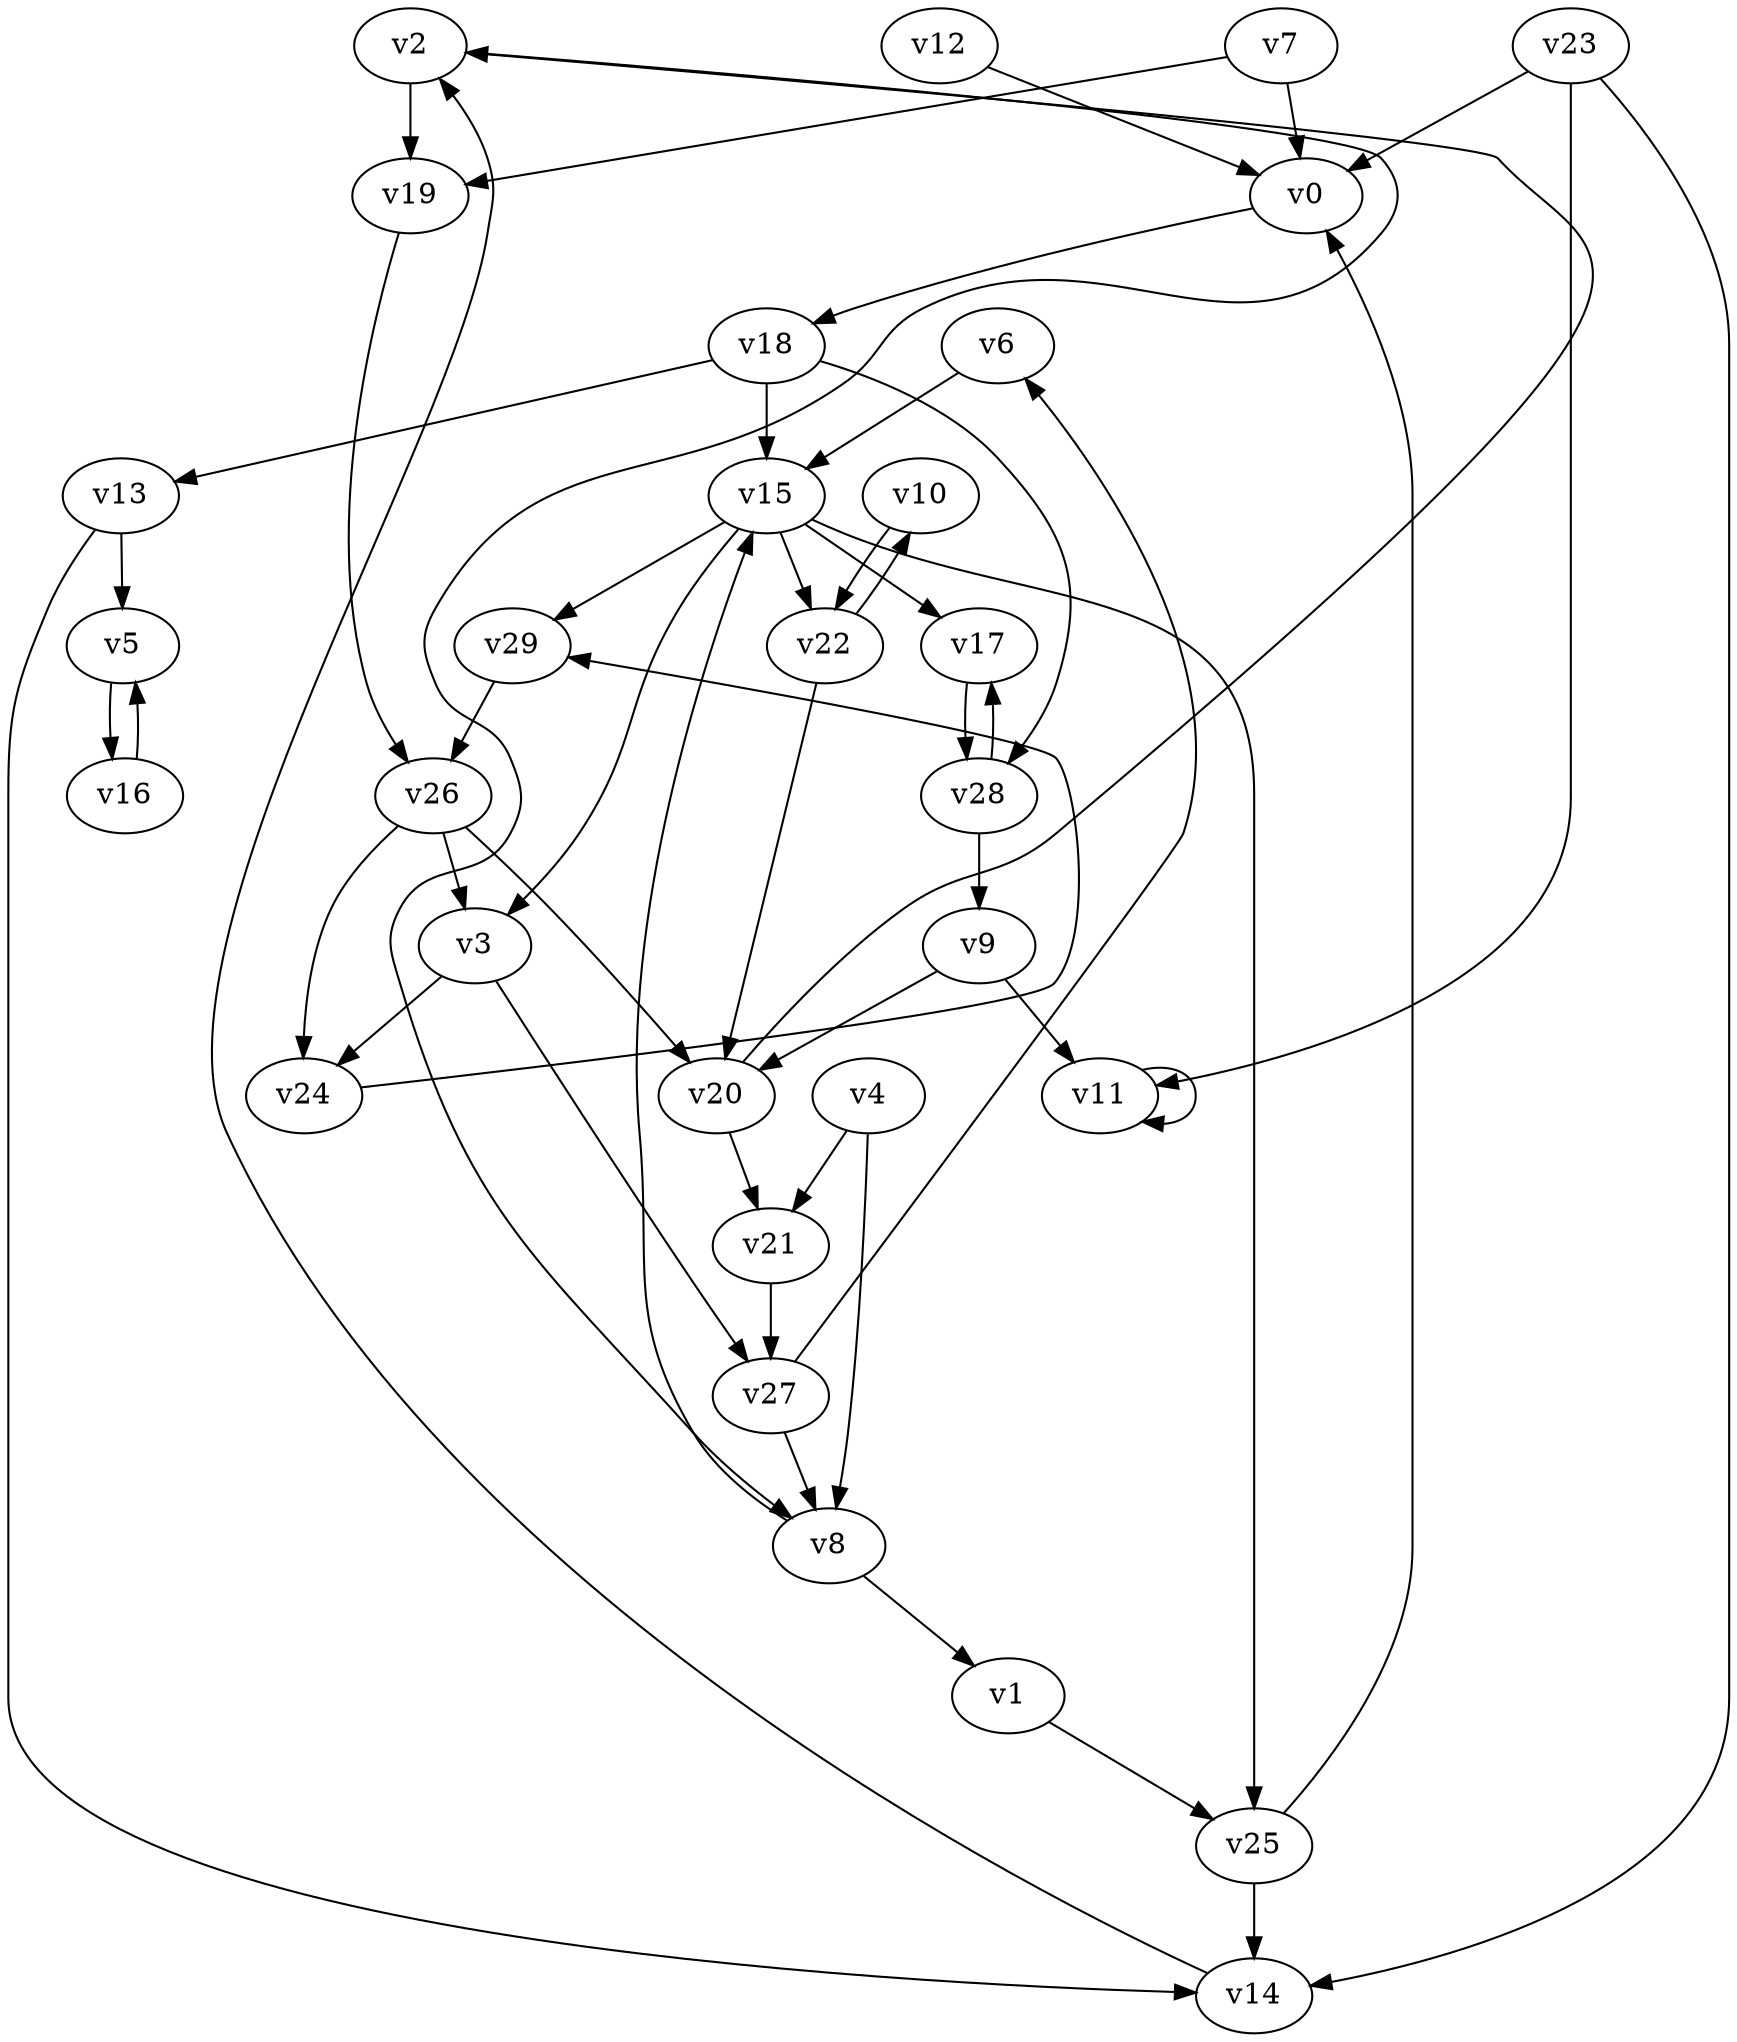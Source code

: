 // Benchmark game 38 - 30 vertices
// time_bound: 6
// targets: v29
digraph G {
    v0 [name="v0", player=0];
    v1 [name="v1", player=1];
    v2 [name="v2", player=1];
    v3 [name="v3", player=0];
    v4 [name="v4", player=1];
    v5 [name="v5", player=1];
    v6 [name="v6", player=0];
    v7 [name="v7", player=0];
    v8 [name="v8", player=1];
    v9 [name="v9", player=1];
    v10 [name="v10", player=1];
    v11 [name="v11", player=1];
    v12 [name="v12", player=0];
    v13 [name="v13", player=1];
    v14 [name="v14", player=1];
    v15 [name="v15", player=0];
    v16 [name="v16", player=1];
    v17 [name="v17", player=0];
    v18 [name="v18", player=0];
    v19 [name="v19", player=0];
    v20 [name="v20", player=1];
    v21 [name="v21", player=0];
    v22 [name="v22", player=1];
    v23 [name="v23", player=0];
    v24 [name="v24", player=1];
    v25 [name="v25", player=1];
    v26 [name="v26", player=0];
    v27 [name="v27", player=1];
    v28 [name="v28", player=0];
    v29 [name="v29", player=0, target=1];

    v0 -> v18;
    v1 -> v25;
    v2 -> v8 [constraint="t >= 5"];
    v3 -> v27;
    v4 -> v21;
    v5 -> v16;
    v6 -> v15;
    v7 -> v19;
    v8 -> v1;
    v9 -> v11;
    v10 -> v22;
    v11 -> v11;
    v12 -> v0 [constraint="t < 9"];
    v13 -> v14;
    v14 -> v2 [constraint="t < 11"];
    v15 -> v25;
    v16 -> v5;
    v17 -> v28;
    v18 -> v28;
    v19 -> v26;
    v20 -> v2 [constraint="t < 12"];
    v21 -> v27;
    v22 -> v10 [constraint="t mod 5 == 0"];
    v23 -> v0;
    v24 -> v29 [constraint="t >= 5"];
    v25 -> v14;
    v26 -> v24;
    v27 -> v6 [constraint="t < 9"];
    v28 -> v17;
    v29 -> v26;
    v15 -> v17;
    v23 -> v14;
    v7 -> v0;
    v25 -> v0;
    v4 -> v8;
    v9 -> v20;
    v26 -> v20;
    v15 -> v3;
    v20 -> v21;
    v28 -> v9;
    v13 -> v5;
    v15 -> v29;
    v22 -> v20;
    v3 -> v24;
    v8 -> v15;
    v2 -> v19;
    v23 -> v11;
    v18 -> v15;
    v18 -> v13;
    v27 -> v8;
    v15 -> v22;
    v26 -> v3;
}
